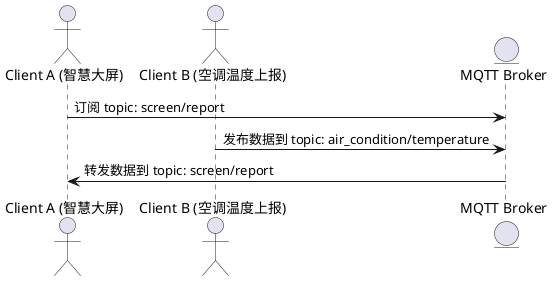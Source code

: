 @startuml
actor "Client A (智慧大屏)" as A
actor "Client B (空调温度上报)" as B
entity "MQTT Broker" as Broker

A -> Broker : 订阅 topic: screen/report
B -> Broker : 发布数据到 topic: air_condition/temperature
Broker -> A : 转发数据到 topic: screen/report

@enduml
